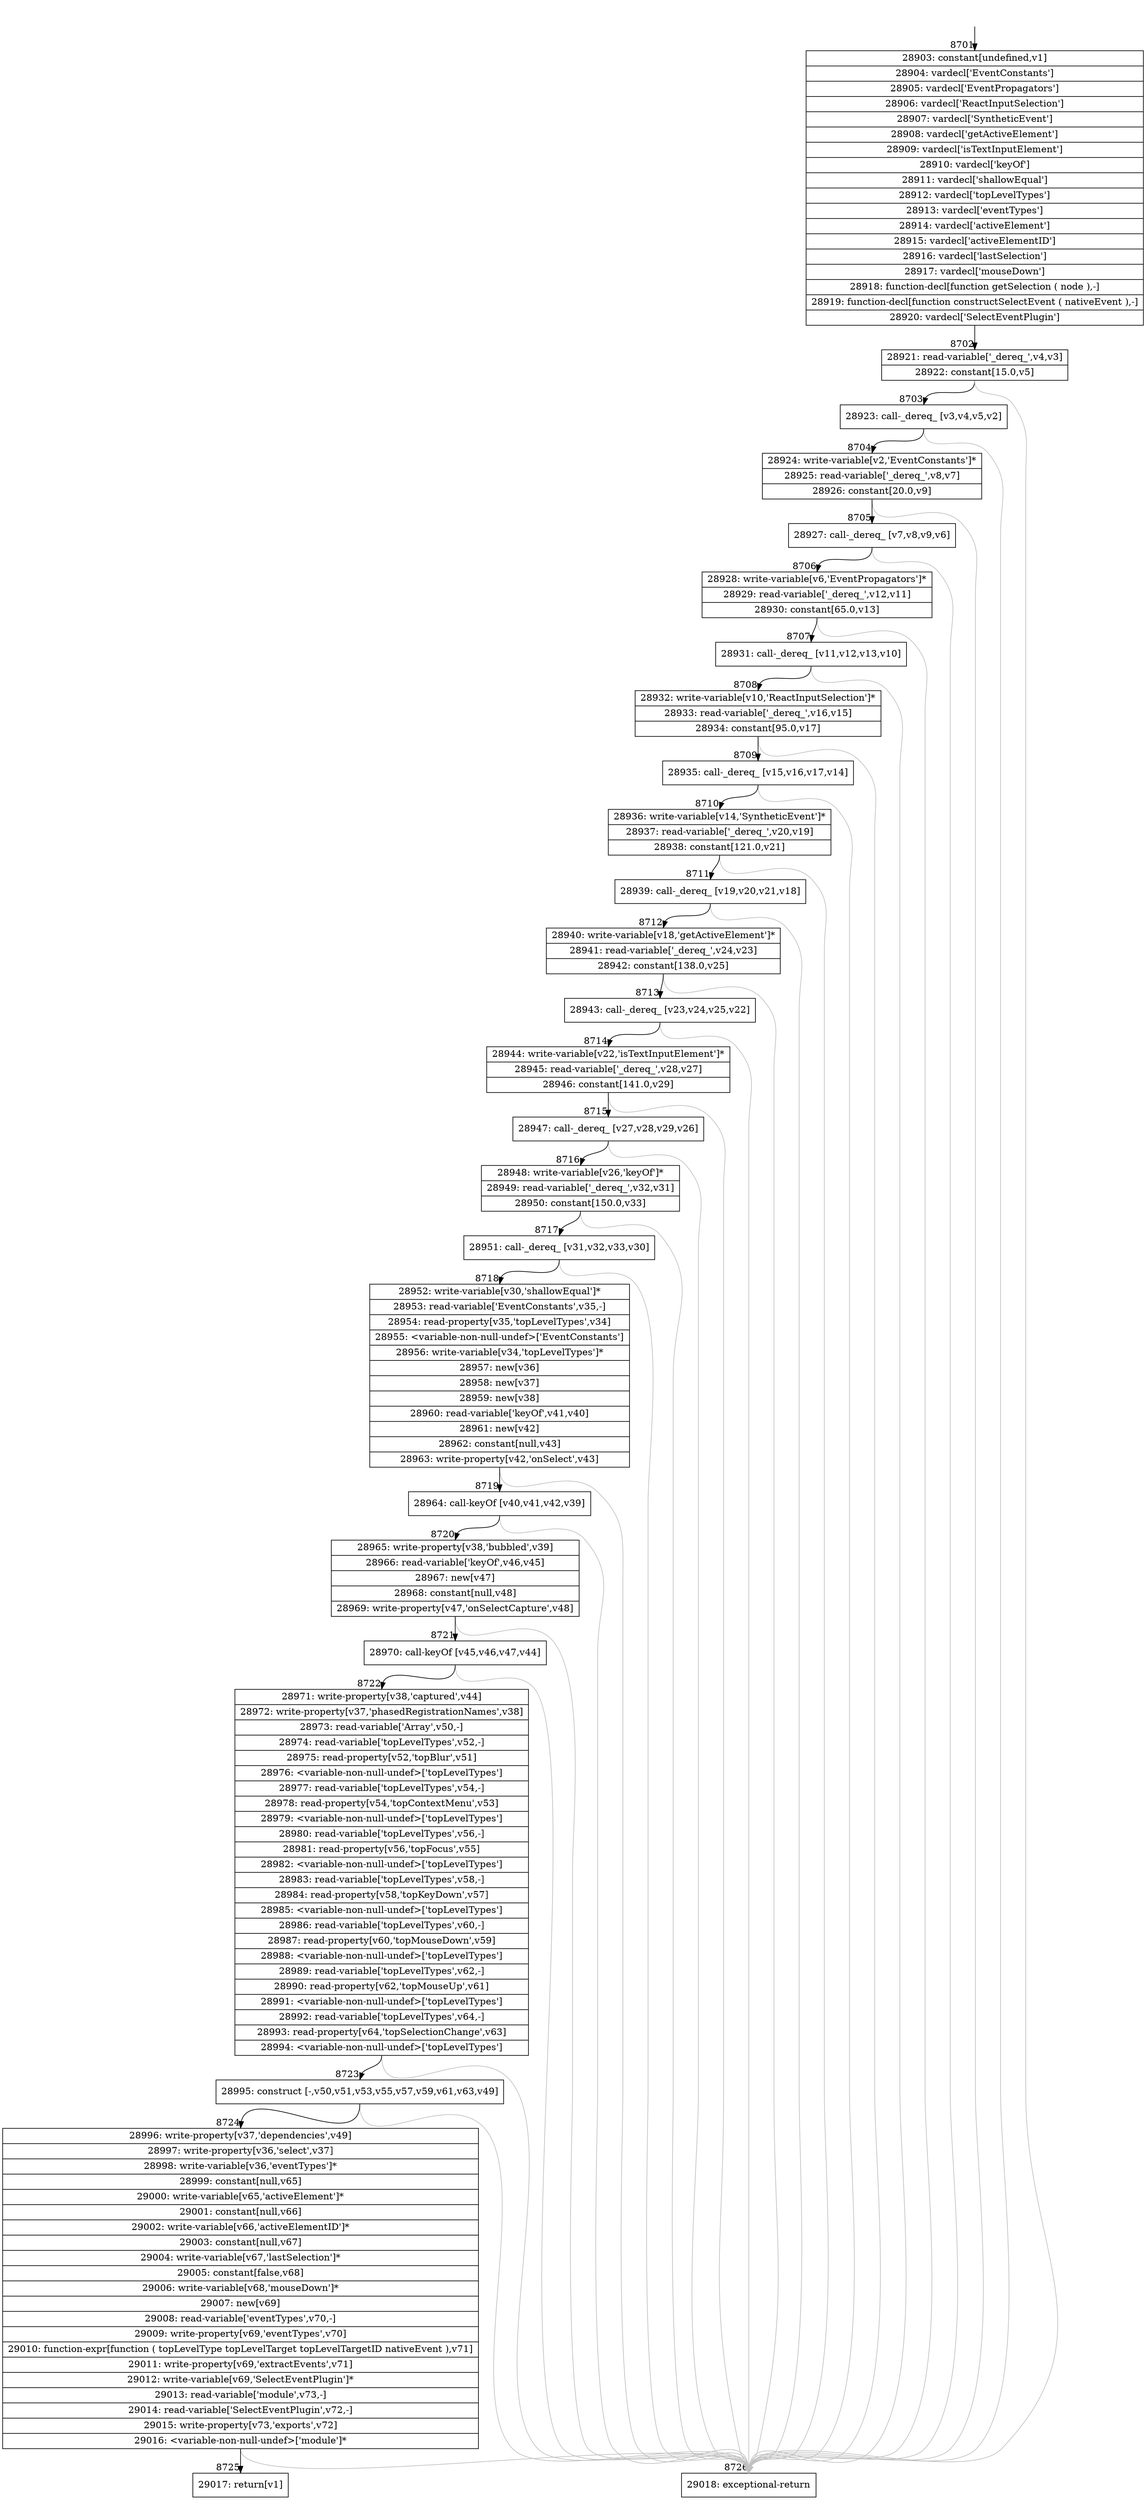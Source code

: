 digraph {
rankdir="TD"
BB_entry637[shape=none,label=""];
BB_entry637 -> BB8701 [tailport=s, headport=n, headlabel="    8701"]
BB8701 [shape=record label="{28903: constant[undefined,v1]|28904: vardecl['EventConstants']|28905: vardecl['EventPropagators']|28906: vardecl['ReactInputSelection']|28907: vardecl['SyntheticEvent']|28908: vardecl['getActiveElement']|28909: vardecl['isTextInputElement']|28910: vardecl['keyOf']|28911: vardecl['shallowEqual']|28912: vardecl['topLevelTypes']|28913: vardecl['eventTypes']|28914: vardecl['activeElement']|28915: vardecl['activeElementID']|28916: vardecl['lastSelection']|28917: vardecl['mouseDown']|28918: function-decl[function getSelection ( node ),-]|28919: function-decl[function constructSelectEvent ( nativeEvent ),-]|28920: vardecl['SelectEventPlugin']}" ] 
BB8701 -> BB8702 [tailport=s, headport=n, headlabel="      8702"]
BB8702 [shape=record label="{28921: read-variable['_dereq_',v4,v3]|28922: constant[15.0,v5]}" ] 
BB8702 -> BB8703 [tailport=s, headport=n, headlabel="      8703"]
BB8702 -> BB8726 [tailport=s, headport=n, color=gray, headlabel="      8726"]
BB8703 [shape=record label="{28923: call-_dereq_ [v3,v4,v5,v2]}" ] 
BB8703 -> BB8704 [tailport=s, headport=n, headlabel="      8704"]
BB8703 -> BB8726 [tailport=s, headport=n, color=gray]
BB8704 [shape=record label="{28924: write-variable[v2,'EventConstants']*|28925: read-variable['_dereq_',v8,v7]|28926: constant[20.0,v9]}" ] 
BB8704 -> BB8705 [tailport=s, headport=n, headlabel="      8705"]
BB8704 -> BB8726 [tailport=s, headport=n, color=gray]
BB8705 [shape=record label="{28927: call-_dereq_ [v7,v8,v9,v6]}" ] 
BB8705 -> BB8706 [tailport=s, headport=n, headlabel="      8706"]
BB8705 -> BB8726 [tailport=s, headport=n, color=gray]
BB8706 [shape=record label="{28928: write-variable[v6,'EventPropagators']*|28929: read-variable['_dereq_',v12,v11]|28930: constant[65.0,v13]}" ] 
BB8706 -> BB8707 [tailport=s, headport=n, headlabel="      8707"]
BB8706 -> BB8726 [tailport=s, headport=n, color=gray]
BB8707 [shape=record label="{28931: call-_dereq_ [v11,v12,v13,v10]}" ] 
BB8707 -> BB8708 [tailport=s, headport=n, headlabel="      8708"]
BB8707 -> BB8726 [tailport=s, headport=n, color=gray]
BB8708 [shape=record label="{28932: write-variable[v10,'ReactInputSelection']*|28933: read-variable['_dereq_',v16,v15]|28934: constant[95.0,v17]}" ] 
BB8708 -> BB8709 [tailport=s, headport=n, headlabel="      8709"]
BB8708 -> BB8726 [tailport=s, headport=n, color=gray]
BB8709 [shape=record label="{28935: call-_dereq_ [v15,v16,v17,v14]}" ] 
BB8709 -> BB8710 [tailport=s, headport=n, headlabel="      8710"]
BB8709 -> BB8726 [tailport=s, headport=n, color=gray]
BB8710 [shape=record label="{28936: write-variable[v14,'SyntheticEvent']*|28937: read-variable['_dereq_',v20,v19]|28938: constant[121.0,v21]}" ] 
BB8710 -> BB8711 [tailport=s, headport=n, headlabel="      8711"]
BB8710 -> BB8726 [tailport=s, headport=n, color=gray]
BB8711 [shape=record label="{28939: call-_dereq_ [v19,v20,v21,v18]}" ] 
BB8711 -> BB8712 [tailport=s, headport=n, headlabel="      8712"]
BB8711 -> BB8726 [tailport=s, headport=n, color=gray]
BB8712 [shape=record label="{28940: write-variable[v18,'getActiveElement']*|28941: read-variable['_dereq_',v24,v23]|28942: constant[138.0,v25]}" ] 
BB8712 -> BB8713 [tailport=s, headport=n, headlabel="      8713"]
BB8712 -> BB8726 [tailport=s, headport=n, color=gray]
BB8713 [shape=record label="{28943: call-_dereq_ [v23,v24,v25,v22]}" ] 
BB8713 -> BB8714 [tailport=s, headport=n, headlabel="      8714"]
BB8713 -> BB8726 [tailport=s, headport=n, color=gray]
BB8714 [shape=record label="{28944: write-variable[v22,'isTextInputElement']*|28945: read-variable['_dereq_',v28,v27]|28946: constant[141.0,v29]}" ] 
BB8714 -> BB8715 [tailport=s, headport=n, headlabel="      8715"]
BB8714 -> BB8726 [tailport=s, headport=n, color=gray]
BB8715 [shape=record label="{28947: call-_dereq_ [v27,v28,v29,v26]}" ] 
BB8715 -> BB8716 [tailport=s, headport=n, headlabel="      8716"]
BB8715 -> BB8726 [tailport=s, headport=n, color=gray]
BB8716 [shape=record label="{28948: write-variable[v26,'keyOf']*|28949: read-variable['_dereq_',v32,v31]|28950: constant[150.0,v33]}" ] 
BB8716 -> BB8717 [tailport=s, headport=n, headlabel="      8717"]
BB8716 -> BB8726 [tailport=s, headport=n, color=gray]
BB8717 [shape=record label="{28951: call-_dereq_ [v31,v32,v33,v30]}" ] 
BB8717 -> BB8718 [tailport=s, headport=n, headlabel="      8718"]
BB8717 -> BB8726 [tailport=s, headport=n, color=gray]
BB8718 [shape=record label="{28952: write-variable[v30,'shallowEqual']*|28953: read-variable['EventConstants',v35,-]|28954: read-property[v35,'topLevelTypes',v34]|28955: \<variable-non-null-undef\>['EventConstants']|28956: write-variable[v34,'topLevelTypes']*|28957: new[v36]|28958: new[v37]|28959: new[v38]|28960: read-variable['keyOf',v41,v40]|28961: new[v42]|28962: constant[null,v43]|28963: write-property[v42,'onSelect',v43]}" ] 
BB8718 -> BB8719 [tailport=s, headport=n, headlabel="      8719"]
BB8718 -> BB8726 [tailport=s, headport=n, color=gray]
BB8719 [shape=record label="{28964: call-keyOf [v40,v41,v42,v39]}" ] 
BB8719 -> BB8720 [tailport=s, headport=n, headlabel="      8720"]
BB8719 -> BB8726 [tailport=s, headport=n, color=gray]
BB8720 [shape=record label="{28965: write-property[v38,'bubbled',v39]|28966: read-variable['keyOf',v46,v45]|28967: new[v47]|28968: constant[null,v48]|28969: write-property[v47,'onSelectCapture',v48]}" ] 
BB8720 -> BB8721 [tailport=s, headport=n, headlabel="      8721"]
BB8720 -> BB8726 [tailport=s, headport=n, color=gray]
BB8721 [shape=record label="{28970: call-keyOf [v45,v46,v47,v44]}" ] 
BB8721 -> BB8722 [tailport=s, headport=n, headlabel="      8722"]
BB8721 -> BB8726 [tailport=s, headport=n, color=gray]
BB8722 [shape=record label="{28971: write-property[v38,'captured',v44]|28972: write-property[v37,'phasedRegistrationNames',v38]|28973: read-variable['Array',v50,-]|28974: read-variable['topLevelTypes',v52,-]|28975: read-property[v52,'topBlur',v51]|28976: \<variable-non-null-undef\>['topLevelTypes']|28977: read-variable['topLevelTypes',v54,-]|28978: read-property[v54,'topContextMenu',v53]|28979: \<variable-non-null-undef\>['topLevelTypes']|28980: read-variable['topLevelTypes',v56,-]|28981: read-property[v56,'topFocus',v55]|28982: \<variable-non-null-undef\>['topLevelTypes']|28983: read-variable['topLevelTypes',v58,-]|28984: read-property[v58,'topKeyDown',v57]|28985: \<variable-non-null-undef\>['topLevelTypes']|28986: read-variable['topLevelTypes',v60,-]|28987: read-property[v60,'topMouseDown',v59]|28988: \<variable-non-null-undef\>['topLevelTypes']|28989: read-variable['topLevelTypes',v62,-]|28990: read-property[v62,'topMouseUp',v61]|28991: \<variable-non-null-undef\>['topLevelTypes']|28992: read-variable['topLevelTypes',v64,-]|28993: read-property[v64,'topSelectionChange',v63]|28994: \<variable-non-null-undef\>['topLevelTypes']}" ] 
BB8722 -> BB8723 [tailport=s, headport=n, headlabel="      8723"]
BB8722 -> BB8726 [tailport=s, headport=n, color=gray]
BB8723 [shape=record label="{28995: construct [-,v50,v51,v53,v55,v57,v59,v61,v63,v49]}" ] 
BB8723 -> BB8724 [tailport=s, headport=n, headlabel="      8724"]
BB8723 -> BB8726 [tailport=s, headport=n, color=gray]
BB8724 [shape=record label="{28996: write-property[v37,'dependencies',v49]|28997: write-property[v36,'select',v37]|28998: write-variable[v36,'eventTypes']*|28999: constant[null,v65]|29000: write-variable[v65,'activeElement']*|29001: constant[null,v66]|29002: write-variable[v66,'activeElementID']*|29003: constant[null,v67]|29004: write-variable[v67,'lastSelection']*|29005: constant[false,v68]|29006: write-variable[v68,'mouseDown']*|29007: new[v69]|29008: read-variable['eventTypes',v70,-]|29009: write-property[v69,'eventTypes',v70]|29010: function-expr[function ( topLevelType topLevelTarget topLevelTargetID nativeEvent ),v71]|29011: write-property[v69,'extractEvents',v71]|29012: write-variable[v69,'SelectEventPlugin']*|29013: read-variable['module',v73,-]|29014: read-variable['SelectEventPlugin',v72,-]|29015: write-property[v73,'exports',v72]|29016: \<variable-non-null-undef\>['module']*}" ] 
BB8724 -> BB8725 [tailport=s, headport=n, headlabel="      8725"]
BB8724 -> BB8726 [tailport=s, headport=n, color=gray]
BB8725 [shape=record label="{29017: return[v1]}" ] 
BB8726 [shape=record label="{29018: exceptional-return}" ] 
//#$~ 15333
}
